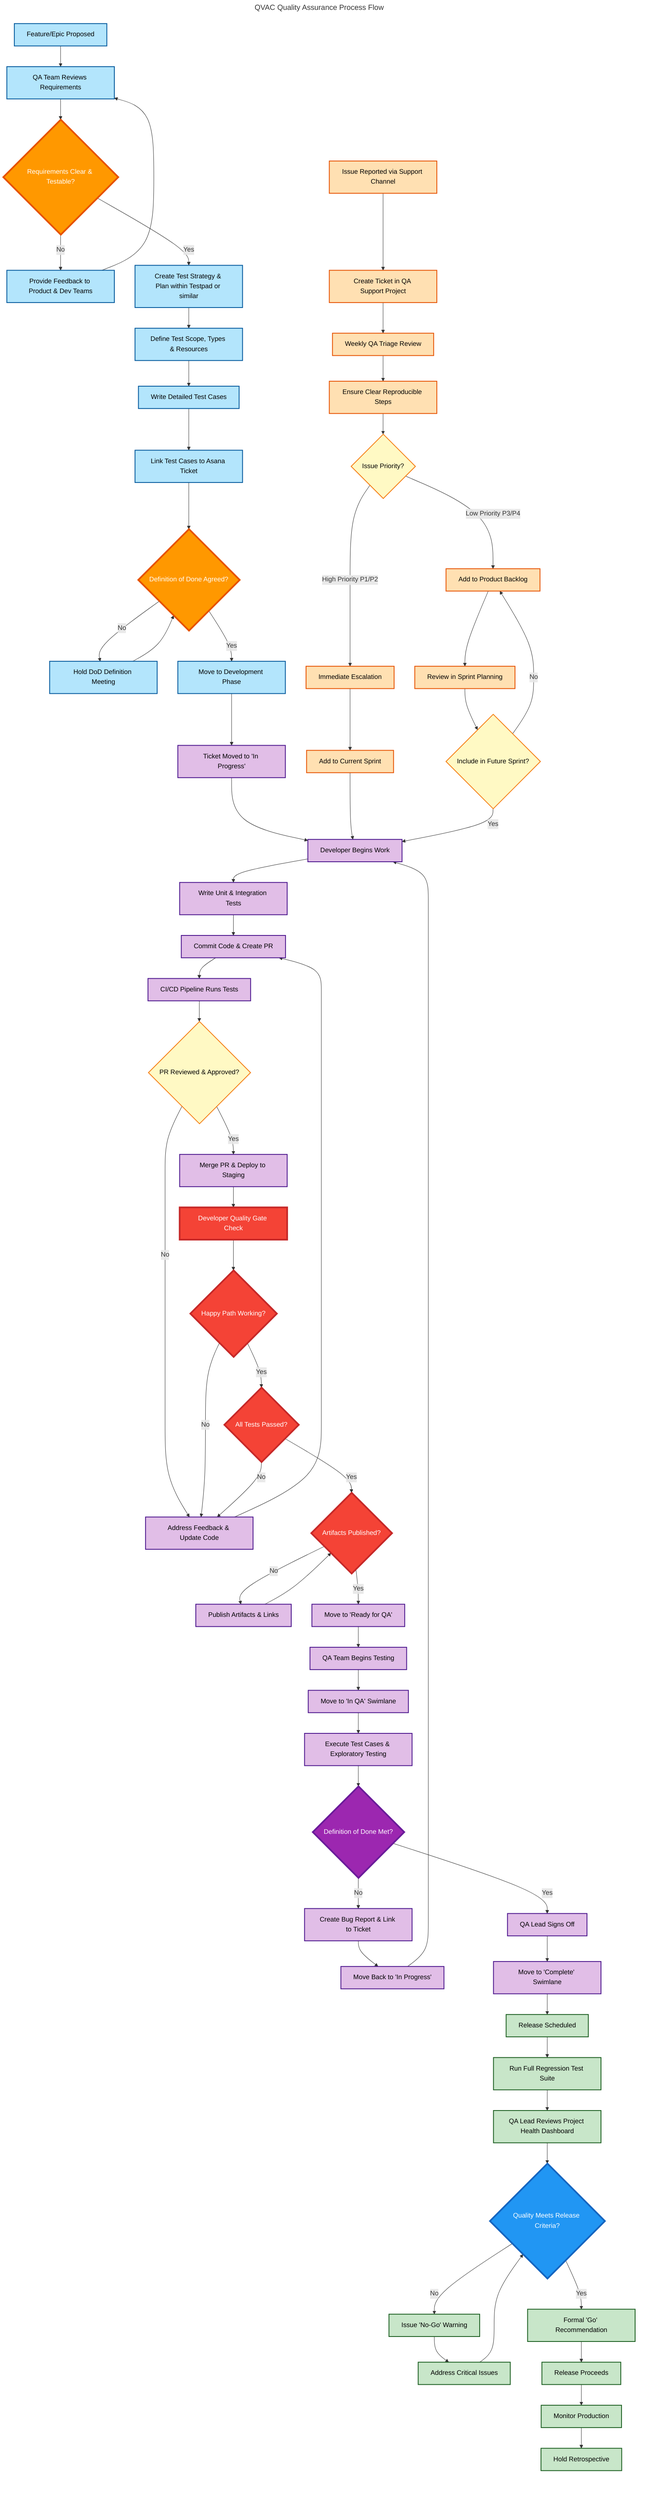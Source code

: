 ---
title: QVAC Quality Assurance Process Flow
---
flowchart TD
    %% Phase 1: Planning and Strategy
    A[Feature/Epic Proposed] --> B[QA Team Reviews Requirements]
    B --> C{Requirements Clear & Testable?}
    C -->|No| D[Provide Feedback to Product & Dev Teams]
    D --> B
    C -->|Yes| E[Create Test Strategy & Plan within Testpad or similar]
    E --> F[Define Test Scope, Types & Resources]
    F --> G[Write Detailed Test Cases]
    G --> H[Link Test Cases to Asana Ticket]
    H --> I{Definition of Done Agreed?}
    I -->|No| J[Hold DoD Definition Meeting]
    J --> I
    I -->|Yes| K[Move to Development Phase]

    %% Phase 2: Development and Testing
    K --> L[Ticket Moved to 'In Progress']
    L --> M[Developer Begins Work]
    M --> N[Write Unit & Integration Tests]
    N --> O[Commit Code & Create PR]
    O --> P[CI/CD Pipeline Runs Tests]
    P --> Q{PR Reviewed & Approved?}
    Q -->|No| R[Address Feedback & Update Code]
    R --> O
    Q -->|Yes| S[Merge PR & Deploy to Staging]
    S --> T[Developer Quality Gate Check]
    
    %% Developer Quality Gate Details
    T --> T1{Happy Path Working?}
    T1 -->|No| R
    T1 -->|Yes| T2{All Tests Passed?}
    T2 -->|No| R
    T2 -->|Yes| T3{Artifacts Published?}
    T3 -->|No| T4[Publish Artifacts & Links]
    T4 --> T3
    T3 -->|Yes| U[Move to 'Ready for QA']
    
    U --> V[QA Team Begins Testing]
    V --> W[Move to 'In QA' Swimlane]
    W --> X[Execute Test Cases & Exploratory Testing]
    X --> Y{Definition of Done Met?}
    Y -->|No| Z[Create Bug Report & Link to Ticket]
    Z --> AA[Move Back to 'In Progress']
    AA --> M
    Y -->|Yes| BB[QA Lead Signs Off]
    BB --> CC[Move to 'Complete' Swimlane]

    %% Phase 3: Release and Maintenance
    CC --> DD[Release Scheduled]
    DD --> EE[Run Full Regression Test Suite]
    EE --> FF[QA Lead Reviews Project Health Dashboard]
    FF --> GG{Quality Meets Release Criteria?}
    GG -->|No| HH[Issue 'No-Go' Warning]
    HH --> II[Address Critical Issues]
    II --> GG
    GG -->|Yes| JJ[Formal 'Go' Recommendation]
    JJ --> KK[Release Proceeds]
    KK --> LL[Monitor Production]
    LL --> MM[Hold Retrospective]

    %% Support Channel Management
    NN[Issue Reported via Support Channel] --> OO[Create Ticket in QA Support Project]
    OO --> PP[Weekly QA Triage Review]
    PP --> QQ[Ensure Clear Reproducible Steps]
    QQ --> RR{Issue Priority?}
    RR -->|High Priority P1/P2| SS[Immediate Escalation]
    SS --> TT[Add to Current Sprint]
    TT --> M
    RR -->|Low Priority P3/P4| UU[Add to Product Backlog]
    UU --> VV[Review in Sprint Planning]
    VV --> WW{Include in Future Sprint?}
    WW -->|Yes| M
    WW -->|No| UU

    %% Styling with improved text contrast and distinct Quality Gates
    classDef phase1 fill:#b3e5fc,stroke:#01579b,stroke-width:2px,color:#000000
    classDef phase2 fill:#e1bee7,stroke:#4a148c,stroke-width:2px,color:#000000
    classDef phase3 fill:#c8e6c9,stroke:#1b5e20,stroke-width:2px,color:#000000
    classDef support fill:#ffe0b2,stroke:#e65100,stroke-width:2px,color:#000000
    classDef decision fill:#fff9c4,stroke:#f57f17,stroke-width:2px,color:#000000
    
    %% Quality Gates with distinct styling
    classDef requirementsGate fill:#ff9800,stroke:#e65100,stroke-width:4px,color:#ffffff
    classDef devQualityGate fill:#f44336,stroke:#c62828,stroke-width:4px,color:#ffffff
    classDef qaValidationGate fill:#9c27b0,stroke:#6a1b9a,stroke-width:4px,color:#ffffff
    classDef releaseGate fill:#2196f3,stroke:#1565c0,stroke-width:4px,color:#ffffff

    %% Apply styles with distinct Quality Gates
    class A,B,D,E,F,G,H,J,K phase1
    class L,M,N,O,P,R,S,T4,U,V,W,X,Z,AA,BB,CC phase2
    class DD,EE,FF,HH,II,JJ,KK,LL,MM phase3
    class NN,OO,PP,QQ,SS,TT,UU,VV support
    class Q,RR,WW decision
    
    %% Quality Gates highlighted
    class C,I requirementsGate
    class T,T1,T2,T3 devQualityGate
    class Y qaValidationGate
    class GG releaseGate

    %% Quality Gates Legend:
    %% 🟠 Orange (Requirements Gate): Requirements clarity and DoD agreement
    %% 🔴 Red (Developer Quality Gate): Developer validation checkpoints
    %% 🟣 Purple (QA Validation Gate): QA sign-off and DoD verification
    %% 🔵 Blue (Release Gate): Release readiness decision